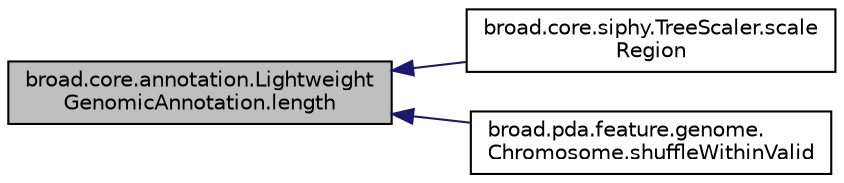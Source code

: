 digraph "broad.core.annotation.LightweightGenomicAnnotation.length"
{
  edge [fontname="Helvetica",fontsize="10",labelfontname="Helvetica",labelfontsize="10"];
  node [fontname="Helvetica",fontsize="10",shape=record];
  rankdir="LR";
  Node1 [label="broad.core.annotation.Lightweight\lGenomicAnnotation.length",height=0.2,width=0.4,color="black", fillcolor="grey75", style="filled" fontcolor="black"];
  Node1 -> Node2 [dir="back",color="midnightblue",fontsize="10",style="solid"];
  Node2 [label="broad.core.siphy.TreeScaler.scale\lRegion",height=0.2,width=0.4,color="black", fillcolor="white", style="filled",URL="$classbroad_1_1core_1_1siphy_1_1_tree_scaler.html#a690046ea37206c916a3f3834fda6f203"];
  Node1 -> Node3 [dir="back",color="midnightblue",fontsize="10",style="solid"];
  Node3 [label="broad.pda.feature.genome.\lChromosome.shuffleWithinValid",height=0.2,width=0.4,color="black", fillcolor="white", style="filled",URL="$classbroad_1_1pda_1_1feature_1_1genome_1_1_chromosome.html#aa9787193ba53f019fc520ec75ca9ccaf"];
}
